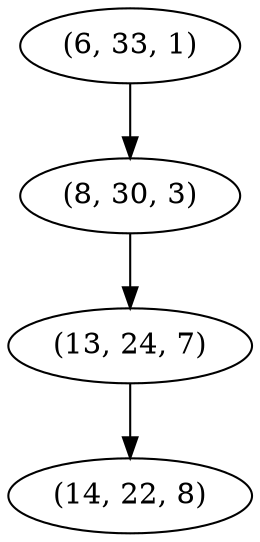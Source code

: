 digraph tree {
    "(6, 33, 1)";
    "(8, 30, 3)";
    "(13, 24, 7)";
    "(14, 22, 8)";
    "(6, 33, 1)" -> "(8, 30, 3)";
    "(8, 30, 3)" -> "(13, 24, 7)";
    "(13, 24, 7)" -> "(14, 22, 8)";
}
